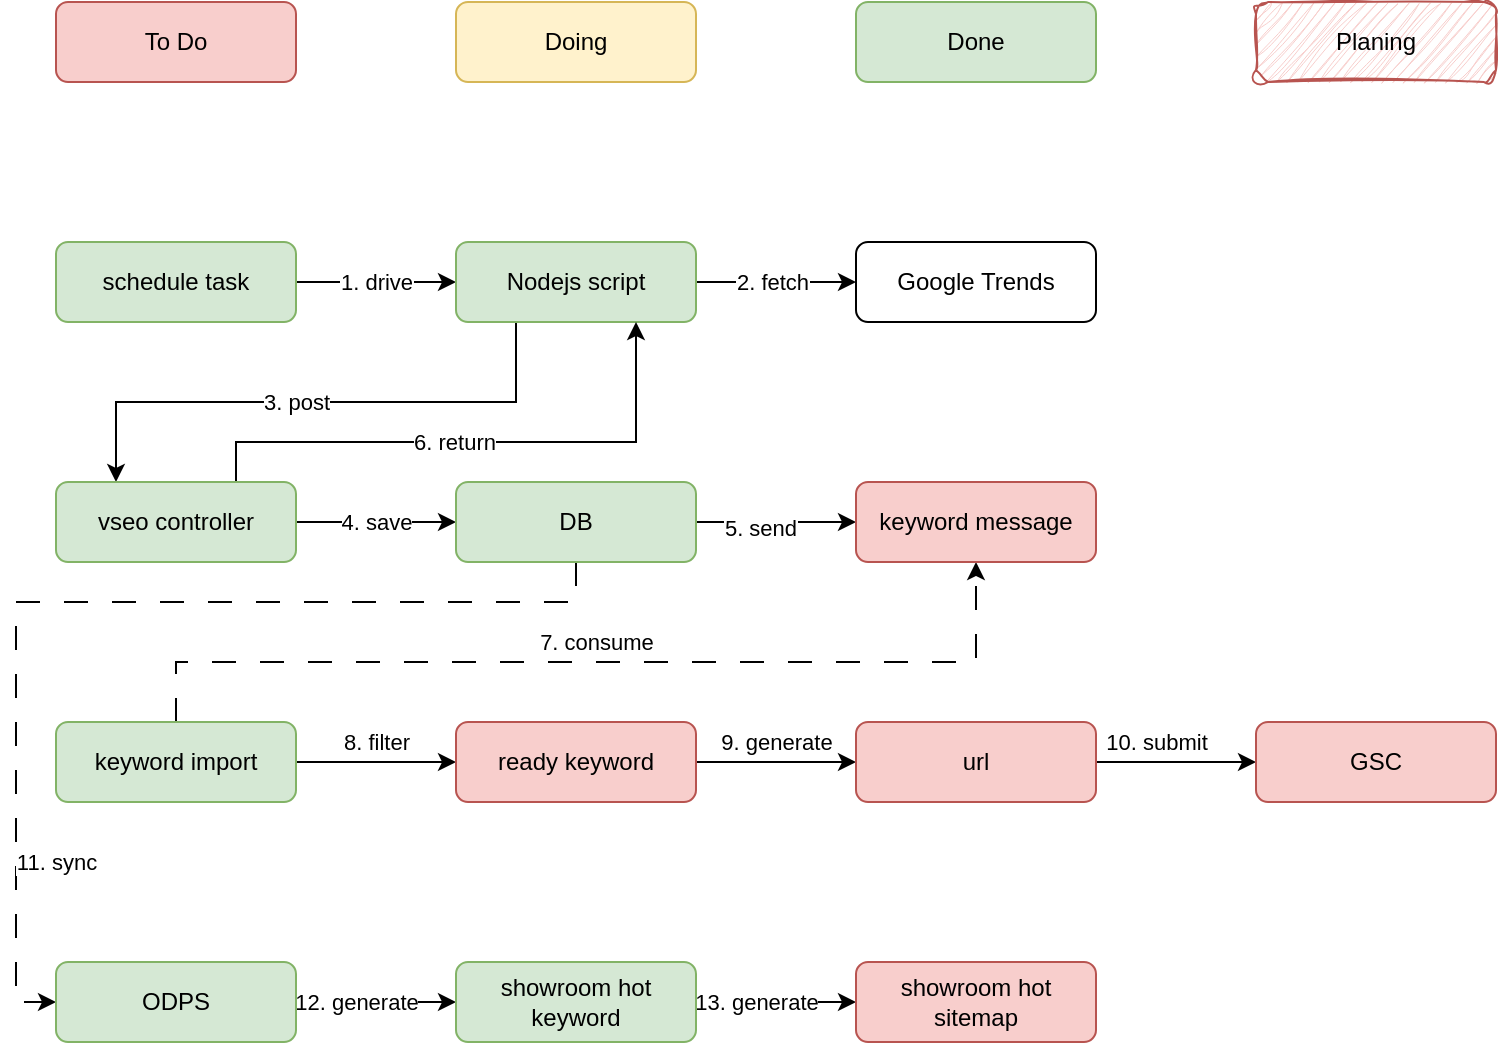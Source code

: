 <mxfile version="25.0.3">
  <diagram name="第 1 页" id="NeAjJqwawb-vGsBvaE0D">
    <mxGraphModel dx="1417" dy="650" grid="1" gridSize="10" guides="1" tooltips="1" connect="1" arrows="1" fold="1" page="1" pageScale="1" pageWidth="827" pageHeight="1169" math="0" shadow="0">
      <root>
        <mxCell id="0" />
        <mxCell id="1" parent="0" />
        <mxCell id="OePDqjrf2KnO5LCEMTXo-23" value="9. generate" style="edgeStyle=orthogonalEdgeStyle;rounded=0;orthogonalLoop=1;jettySize=auto;html=1;exitX=1;exitY=0.5;exitDx=0;exitDy=0;entryX=0;entryY=0.5;entryDx=0;entryDy=0;" edge="1" parent="1" source="OePDqjrf2KnO5LCEMTXo-18" target="8Q0krdsWyiELvTqHaa9v-13">
          <mxGeometry y="10" relative="1" as="geometry">
            <mxPoint as="offset" />
          </mxGeometry>
        </mxCell>
        <mxCell id="8Q0krdsWyiELvTqHaa9v-1" value="Doing" style="rounded=1;whiteSpace=wrap;html=1;fillColor=#fff2cc;strokeColor=#d6b656;" parent="1" vertex="1">
          <mxGeometry x="240" y="120" width="120" height="40" as="geometry" />
        </mxCell>
        <mxCell id="8Q0krdsWyiELvTqHaa9v-2" value="To Do" style="rounded=1;whiteSpace=wrap;html=1;fillColor=#f8cecc;strokeColor=#b85450;" parent="1" vertex="1">
          <mxGeometry x="40" y="120" width="120" height="40" as="geometry" />
        </mxCell>
        <mxCell id="8Q0krdsWyiELvTqHaa9v-3" value="Done" style="rounded=1;whiteSpace=wrap;html=1;fillColor=#d5e8d4;strokeColor=#82b366;" parent="1" vertex="1">
          <mxGeometry x="440" y="120" width="120" height="40" as="geometry" />
        </mxCell>
        <mxCell id="8Q0krdsWyiELvTqHaa9v-4" value="Planing" style="rounded=1;whiteSpace=wrap;html=1;align=center;fillColor=#f8cecc;strokeColor=#b85450;sketch=1;curveFitting=1;jiggle=2;" parent="1" vertex="1">
          <mxGeometry x="640" y="120" width="120" height="40" as="geometry" />
        </mxCell>
        <mxCell id="OePDqjrf2KnO5LCEMTXo-1" style="edgeStyle=orthogonalEdgeStyle;rounded=0;orthogonalLoop=1;jettySize=auto;html=1;exitX=1;exitY=0.5;exitDx=0;exitDy=0;entryX=0;entryY=0.5;entryDx=0;entryDy=0;" edge="1" parent="1" source="8Q0krdsWyiELvTqHaa9v-5" target="8Q0krdsWyiELvTqHaa9v-6">
          <mxGeometry relative="1" as="geometry" />
        </mxCell>
        <mxCell id="OePDqjrf2KnO5LCEMTXo-4" value="1. drive" style="edgeLabel;html=1;align=center;verticalAlign=middle;resizable=0;points=[];" vertex="1" connectable="0" parent="OePDqjrf2KnO5LCEMTXo-1">
          <mxGeometry x="-0.45" y="3" relative="1" as="geometry">
            <mxPoint x="18" y="3" as="offset" />
          </mxGeometry>
        </mxCell>
        <mxCell id="8Q0krdsWyiELvTqHaa9v-5" value="schedule task" style="rounded=1;whiteSpace=wrap;html=1;fillColor=#d5e8d4;strokeColor=#82b366;" parent="1" vertex="1">
          <mxGeometry x="40" y="240" width="120" height="40" as="geometry" />
        </mxCell>
        <mxCell id="OePDqjrf2KnO5LCEMTXo-2" style="edgeStyle=orthogonalEdgeStyle;rounded=0;orthogonalLoop=1;jettySize=auto;html=1;exitX=1;exitY=0.5;exitDx=0;exitDy=0;entryX=0;entryY=0.5;entryDx=0;entryDy=0;" edge="1" parent="1" source="8Q0krdsWyiELvTqHaa9v-6" target="8Q0krdsWyiELvTqHaa9v-7">
          <mxGeometry relative="1" as="geometry" />
        </mxCell>
        <mxCell id="OePDqjrf2KnO5LCEMTXo-3" value="2. fetch" style="edgeLabel;html=1;align=center;verticalAlign=middle;resizable=0;points=[];" vertex="1" connectable="0" parent="OePDqjrf2KnO5LCEMTXo-2">
          <mxGeometry x="-0.05" y="-2" relative="1" as="geometry">
            <mxPoint y="-2" as="offset" />
          </mxGeometry>
        </mxCell>
        <mxCell id="OePDqjrf2KnO5LCEMTXo-5" style="edgeStyle=orthogonalEdgeStyle;rounded=0;orthogonalLoop=1;jettySize=auto;html=1;exitX=0.25;exitY=1;exitDx=0;exitDy=0;entryX=0.25;entryY=0;entryDx=0;entryDy=0;" edge="1" parent="1" source="8Q0krdsWyiELvTqHaa9v-6" target="8Q0krdsWyiELvTqHaa9v-8">
          <mxGeometry relative="1" as="geometry" />
        </mxCell>
        <mxCell id="OePDqjrf2KnO5LCEMTXo-6" value="3. post" style="edgeLabel;html=1;align=center;verticalAlign=middle;resizable=0;points=[];" vertex="1" connectable="0" parent="OePDqjrf2KnO5LCEMTXo-5">
          <mxGeometry x="0.014" y="-6" relative="1" as="geometry">
            <mxPoint x="-8" y="6" as="offset" />
          </mxGeometry>
        </mxCell>
        <mxCell id="8Q0krdsWyiELvTqHaa9v-6" value="Nodejs script" style="rounded=1;whiteSpace=wrap;html=1;fillColor=#d5e8d4;strokeColor=#82b366;" parent="1" vertex="1">
          <mxGeometry x="240" y="240" width="120" height="40" as="geometry" />
        </mxCell>
        <mxCell id="8Q0krdsWyiELvTqHaa9v-7" value="Google Trends" style="rounded=1;whiteSpace=wrap;html=1;" parent="1" vertex="1">
          <mxGeometry x="440" y="240" width="120" height="40" as="geometry" />
        </mxCell>
        <mxCell id="OePDqjrf2KnO5LCEMTXo-7" style="edgeStyle=orthogonalEdgeStyle;rounded=0;orthogonalLoop=1;jettySize=auto;html=1;exitX=1;exitY=0.5;exitDx=0;exitDy=0;entryX=0;entryY=0.5;entryDx=0;entryDy=0;" edge="1" parent="1" source="8Q0krdsWyiELvTqHaa9v-8" target="8Q0krdsWyiELvTqHaa9v-9">
          <mxGeometry relative="1" as="geometry" />
        </mxCell>
        <mxCell id="OePDqjrf2KnO5LCEMTXo-8" value="4. save" style="edgeLabel;html=1;align=center;verticalAlign=middle;resizable=0;points=[];" vertex="1" connectable="0" parent="OePDqjrf2KnO5LCEMTXo-7">
          <mxGeometry x="0.1" y="-1" relative="1" as="geometry">
            <mxPoint x="-4" y="-1" as="offset" />
          </mxGeometry>
        </mxCell>
        <mxCell id="OePDqjrf2KnO5LCEMTXo-11" style="edgeStyle=orthogonalEdgeStyle;rounded=0;orthogonalLoop=1;jettySize=auto;html=1;exitX=0.75;exitY=0;exitDx=0;exitDy=0;entryX=0.75;entryY=1;entryDx=0;entryDy=0;" edge="1" parent="1" source="8Q0krdsWyiELvTqHaa9v-8" target="8Q0krdsWyiELvTqHaa9v-6">
          <mxGeometry relative="1" as="geometry">
            <Array as="points">
              <mxPoint x="130" y="340" />
              <mxPoint x="330" y="340" />
            </Array>
          </mxGeometry>
        </mxCell>
        <mxCell id="OePDqjrf2KnO5LCEMTXo-12" value="6. return" style="edgeLabel;html=1;align=center;verticalAlign=middle;resizable=0;points=[];" vertex="1" connectable="0" parent="OePDqjrf2KnO5LCEMTXo-11">
          <mxGeometry x="-0.079" relative="1" as="geometry">
            <mxPoint as="offset" />
          </mxGeometry>
        </mxCell>
        <mxCell id="8Q0krdsWyiELvTqHaa9v-8" value="vseo controller" style="rounded=1;whiteSpace=wrap;html=1;fillColor=#d5e8d4;strokeColor=#82b366;" parent="1" vertex="1">
          <mxGeometry x="40" y="360" width="120" height="40" as="geometry" />
        </mxCell>
        <mxCell id="OePDqjrf2KnO5LCEMTXo-14" style="edgeStyle=orthogonalEdgeStyle;rounded=0;orthogonalLoop=1;jettySize=auto;html=1;exitX=1;exitY=0.5;exitDx=0;exitDy=0;entryX=0;entryY=0.5;entryDx=0;entryDy=0;" edge="1" parent="1" source="8Q0krdsWyiELvTqHaa9v-9" target="OePDqjrf2KnO5LCEMTXo-13">
          <mxGeometry relative="1" as="geometry" />
        </mxCell>
        <mxCell id="OePDqjrf2KnO5LCEMTXo-15" value="5. send" style="edgeLabel;html=1;align=center;verticalAlign=middle;resizable=0;points=[];" vertex="1" connectable="0" parent="OePDqjrf2KnO5LCEMTXo-14">
          <mxGeometry x="-0.2" y="-3" relative="1" as="geometry">
            <mxPoint as="offset" />
          </mxGeometry>
        </mxCell>
        <mxCell id="OePDqjrf2KnO5LCEMTXo-30" style="edgeStyle=orthogonalEdgeStyle;rounded=0;orthogonalLoop=1;jettySize=auto;html=1;exitX=0.5;exitY=1;exitDx=0;exitDy=0;entryX=0;entryY=0.5;entryDx=0;entryDy=0;dashed=1;dashPattern=12 12;" edge="1" parent="1" source="8Q0krdsWyiELvTqHaa9v-9" target="8Q0krdsWyiELvTqHaa9v-10">
          <mxGeometry relative="1" as="geometry">
            <Array as="points">
              <mxPoint x="300" y="420" />
              <mxPoint x="20" y="420" />
              <mxPoint x="20" y="620" />
            </Array>
          </mxGeometry>
        </mxCell>
        <mxCell id="OePDqjrf2KnO5LCEMTXo-31" value="11. sync" style="edgeLabel;html=1;align=center;verticalAlign=middle;resizable=0;points=[];" vertex="1" connectable="0" parent="OePDqjrf2KnO5LCEMTXo-30">
          <mxGeometry x="0.733" y="1" relative="1" as="geometry">
            <mxPoint x="19" y="-21" as="offset" />
          </mxGeometry>
        </mxCell>
        <mxCell id="8Q0krdsWyiELvTqHaa9v-9" value="DB" style="rounded=1;whiteSpace=wrap;html=1;fillColor=#d5e8d4;strokeColor=#82b366;" parent="1" vertex="1">
          <mxGeometry x="240" y="360" width="120" height="40" as="geometry" />
        </mxCell>
        <mxCell id="OePDqjrf2KnO5LCEMTXo-26" style="edgeStyle=orthogonalEdgeStyle;rounded=0;orthogonalLoop=1;jettySize=auto;html=1;exitX=1;exitY=0.5;exitDx=0;exitDy=0;entryX=0;entryY=0.5;entryDx=0;entryDy=0;" edge="1" parent="1" source="8Q0krdsWyiELvTqHaa9v-10" target="8Q0krdsWyiELvTqHaa9v-11">
          <mxGeometry relative="1" as="geometry" />
        </mxCell>
        <mxCell id="OePDqjrf2KnO5LCEMTXo-27" value="12. generate" style="edgeLabel;html=1;align=center;verticalAlign=middle;resizable=0;points=[];" vertex="1" connectable="0" parent="OePDqjrf2KnO5LCEMTXo-26">
          <mxGeometry x="-0.025" y="-2" relative="1" as="geometry">
            <mxPoint x="-9" y="-2" as="offset" />
          </mxGeometry>
        </mxCell>
        <mxCell id="8Q0krdsWyiELvTqHaa9v-10" value="ODPS" style="rounded=1;whiteSpace=wrap;html=1;fillColor=#d5e8d4;strokeColor=#82b366;" parent="1" vertex="1">
          <mxGeometry x="40" y="600" width="120" height="40" as="geometry" />
        </mxCell>
        <mxCell id="OePDqjrf2KnO5LCEMTXo-28" style="edgeStyle=orthogonalEdgeStyle;rounded=0;orthogonalLoop=1;jettySize=auto;html=1;exitX=1;exitY=0.5;exitDx=0;exitDy=0;entryX=0;entryY=0.5;entryDx=0;entryDy=0;" edge="1" parent="1" source="8Q0krdsWyiELvTqHaa9v-11" target="8Q0krdsWyiELvTqHaa9v-12">
          <mxGeometry relative="1" as="geometry" />
        </mxCell>
        <mxCell id="OePDqjrf2KnO5LCEMTXo-29" value="13. generate" style="edgeLabel;html=1;align=center;verticalAlign=middle;resizable=0;points=[];" vertex="1" connectable="0" parent="OePDqjrf2KnO5LCEMTXo-28">
          <mxGeometry y="-1" relative="1" as="geometry">
            <mxPoint x="-10" y="-1" as="offset" />
          </mxGeometry>
        </mxCell>
        <mxCell id="8Q0krdsWyiELvTqHaa9v-11" value="showroom hot keyword" style="rounded=1;whiteSpace=wrap;html=1;fillColor=#d5e8d4;strokeColor=#82b366;" parent="1" vertex="1">
          <mxGeometry x="240" y="600" width="120" height="40" as="geometry" />
        </mxCell>
        <mxCell id="8Q0krdsWyiELvTqHaa9v-12" value="showroom hot sitemap" style="rounded=1;whiteSpace=wrap;html=1;fillColor=#f8cecc;strokeColor=#b85450;" parent="1" vertex="1">
          <mxGeometry x="440" y="600" width="120" height="40" as="geometry" />
        </mxCell>
        <mxCell id="OePDqjrf2KnO5LCEMTXo-24" style="edgeStyle=orthogonalEdgeStyle;rounded=0;orthogonalLoop=1;jettySize=auto;html=1;exitX=1;exitY=0.5;exitDx=0;exitDy=0;entryX=0;entryY=0.5;entryDx=0;entryDy=0;" edge="1" parent="1" source="8Q0krdsWyiELvTqHaa9v-13" target="8Q0krdsWyiELvTqHaa9v-15">
          <mxGeometry relative="1" as="geometry" />
        </mxCell>
        <mxCell id="OePDqjrf2KnO5LCEMTXo-25" value="10. submit" style="edgeLabel;html=1;align=center;verticalAlign=middle;resizable=0;points=[];" vertex="1" connectable="0" parent="OePDqjrf2KnO5LCEMTXo-24">
          <mxGeometry x="0.025" y="4" relative="1" as="geometry">
            <mxPoint x="-11" y="-6" as="offset" />
          </mxGeometry>
        </mxCell>
        <mxCell id="8Q0krdsWyiELvTqHaa9v-13" value="url" style="rounded=1;whiteSpace=wrap;html=1;fillColor=#f8cecc;strokeColor=#b85450;" parent="1" vertex="1">
          <mxGeometry x="440" y="480" width="120" height="40" as="geometry" />
        </mxCell>
        <mxCell id="8Q0krdsWyiELvTqHaa9v-15" value="GSC" style="rounded=1;whiteSpace=wrap;html=1;fillColor=#f8cecc;strokeColor=#b85450;" parent="1" vertex="1">
          <mxGeometry x="640" y="480" width="120" height="40" as="geometry" />
        </mxCell>
        <mxCell id="OePDqjrf2KnO5LCEMTXo-19" style="edgeStyle=orthogonalEdgeStyle;rounded=0;orthogonalLoop=1;jettySize=auto;html=1;exitX=1;exitY=0.5;exitDx=0;exitDy=0;" edge="1" parent="1" source="8Q0krdsWyiELvTqHaa9v-16" target="OePDqjrf2KnO5LCEMTXo-18">
          <mxGeometry relative="1" as="geometry" />
        </mxCell>
        <mxCell id="OePDqjrf2KnO5LCEMTXo-20" value="8. filter" style="edgeLabel;html=1;align=center;verticalAlign=middle;resizable=0;points=[];" vertex="1" connectable="0" parent="OePDqjrf2KnO5LCEMTXo-19">
          <mxGeometry x="-0.325" y="4" relative="1" as="geometry">
            <mxPoint x="13" y="-6" as="offset" />
          </mxGeometry>
        </mxCell>
        <mxCell id="OePDqjrf2KnO5LCEMTXo-21" style="edgeStyle=orthogonalEdgeStyle;rounded=0;orthogonalLoop=1;jettySize=auto;html=1;exitX=0.5;exitY=0;exitDx=0;exitDy=0;entryX=0.5;entryY=1;entryDx=0;entryDy=0;dashed=1;dashPattern=12 12;" edge="1" parent="1" source="8Q0krdsWyiELvTqHaa9v-16" target="OePDqjrf2KnO5LCEMTXo-13">
          <mxGeometry relative="1" as="geometry">
            <Array as="points">
              <mxPoint x="100" y="450" />
              <mxPoint x="500" y="450" />
            </Array>
          </mxGeometry>
        </mxCell>
        <mxCell id="OePDqjrf2KnO5LCEMTXo-22" value="7. consume" style="edgeLabel;html=1;align=center;verticalAlign=middle;resizable=0;points=[];" vertex="1" connectable="0" parent="OePDqjrf2KnO5LCEMTXo-21">
          <mxGeometry x="-0.064" y="-2" relative="1" as="geometry">
            <mxPoint x="15" y="-12" as="offset" />
          </mxGeometry>
        </mxCell>
        <mxCell id="8Q0krdsWyiELvTqHaa9v-16" value="keyword import" style="rounded=1;whiteSpace=wrap;html=1;fillColor=#d5e8d4;strokeColor=#82b366;" parent="1" vertex="1">
          <mxGeometry x="40" y="480" width="120" height="40" as="geometry" />
        </mxCell>
        <mxCell id="OePDqjrf2KnO5LCEMTXo-13" value="keyword message" style="rounded=1;whiteSpace=wrap;html=1;fillColor=#f8cecc;strokeColor=#b85450;" vertex="1" parent="1">
          <mxGeometry x="440" y="360" width="120" height="40" as="geometry" />
        </mxCell>
        <mxCell id="OePDqjrf2KnO5LCEMTXo-18" value="ready keyword" style="rounded=1;whiteSpace=wrap;html=1;fillColor=#f8cecc;strokeColor=#b85450;" vertex="1" parent="1">
          <mxGeometry x="240" y="480" width="120" height="40" as="geometry" />
        </mxCell>
      </root>
    </mxGraphModel>
  </diagram>
</mxfile>
